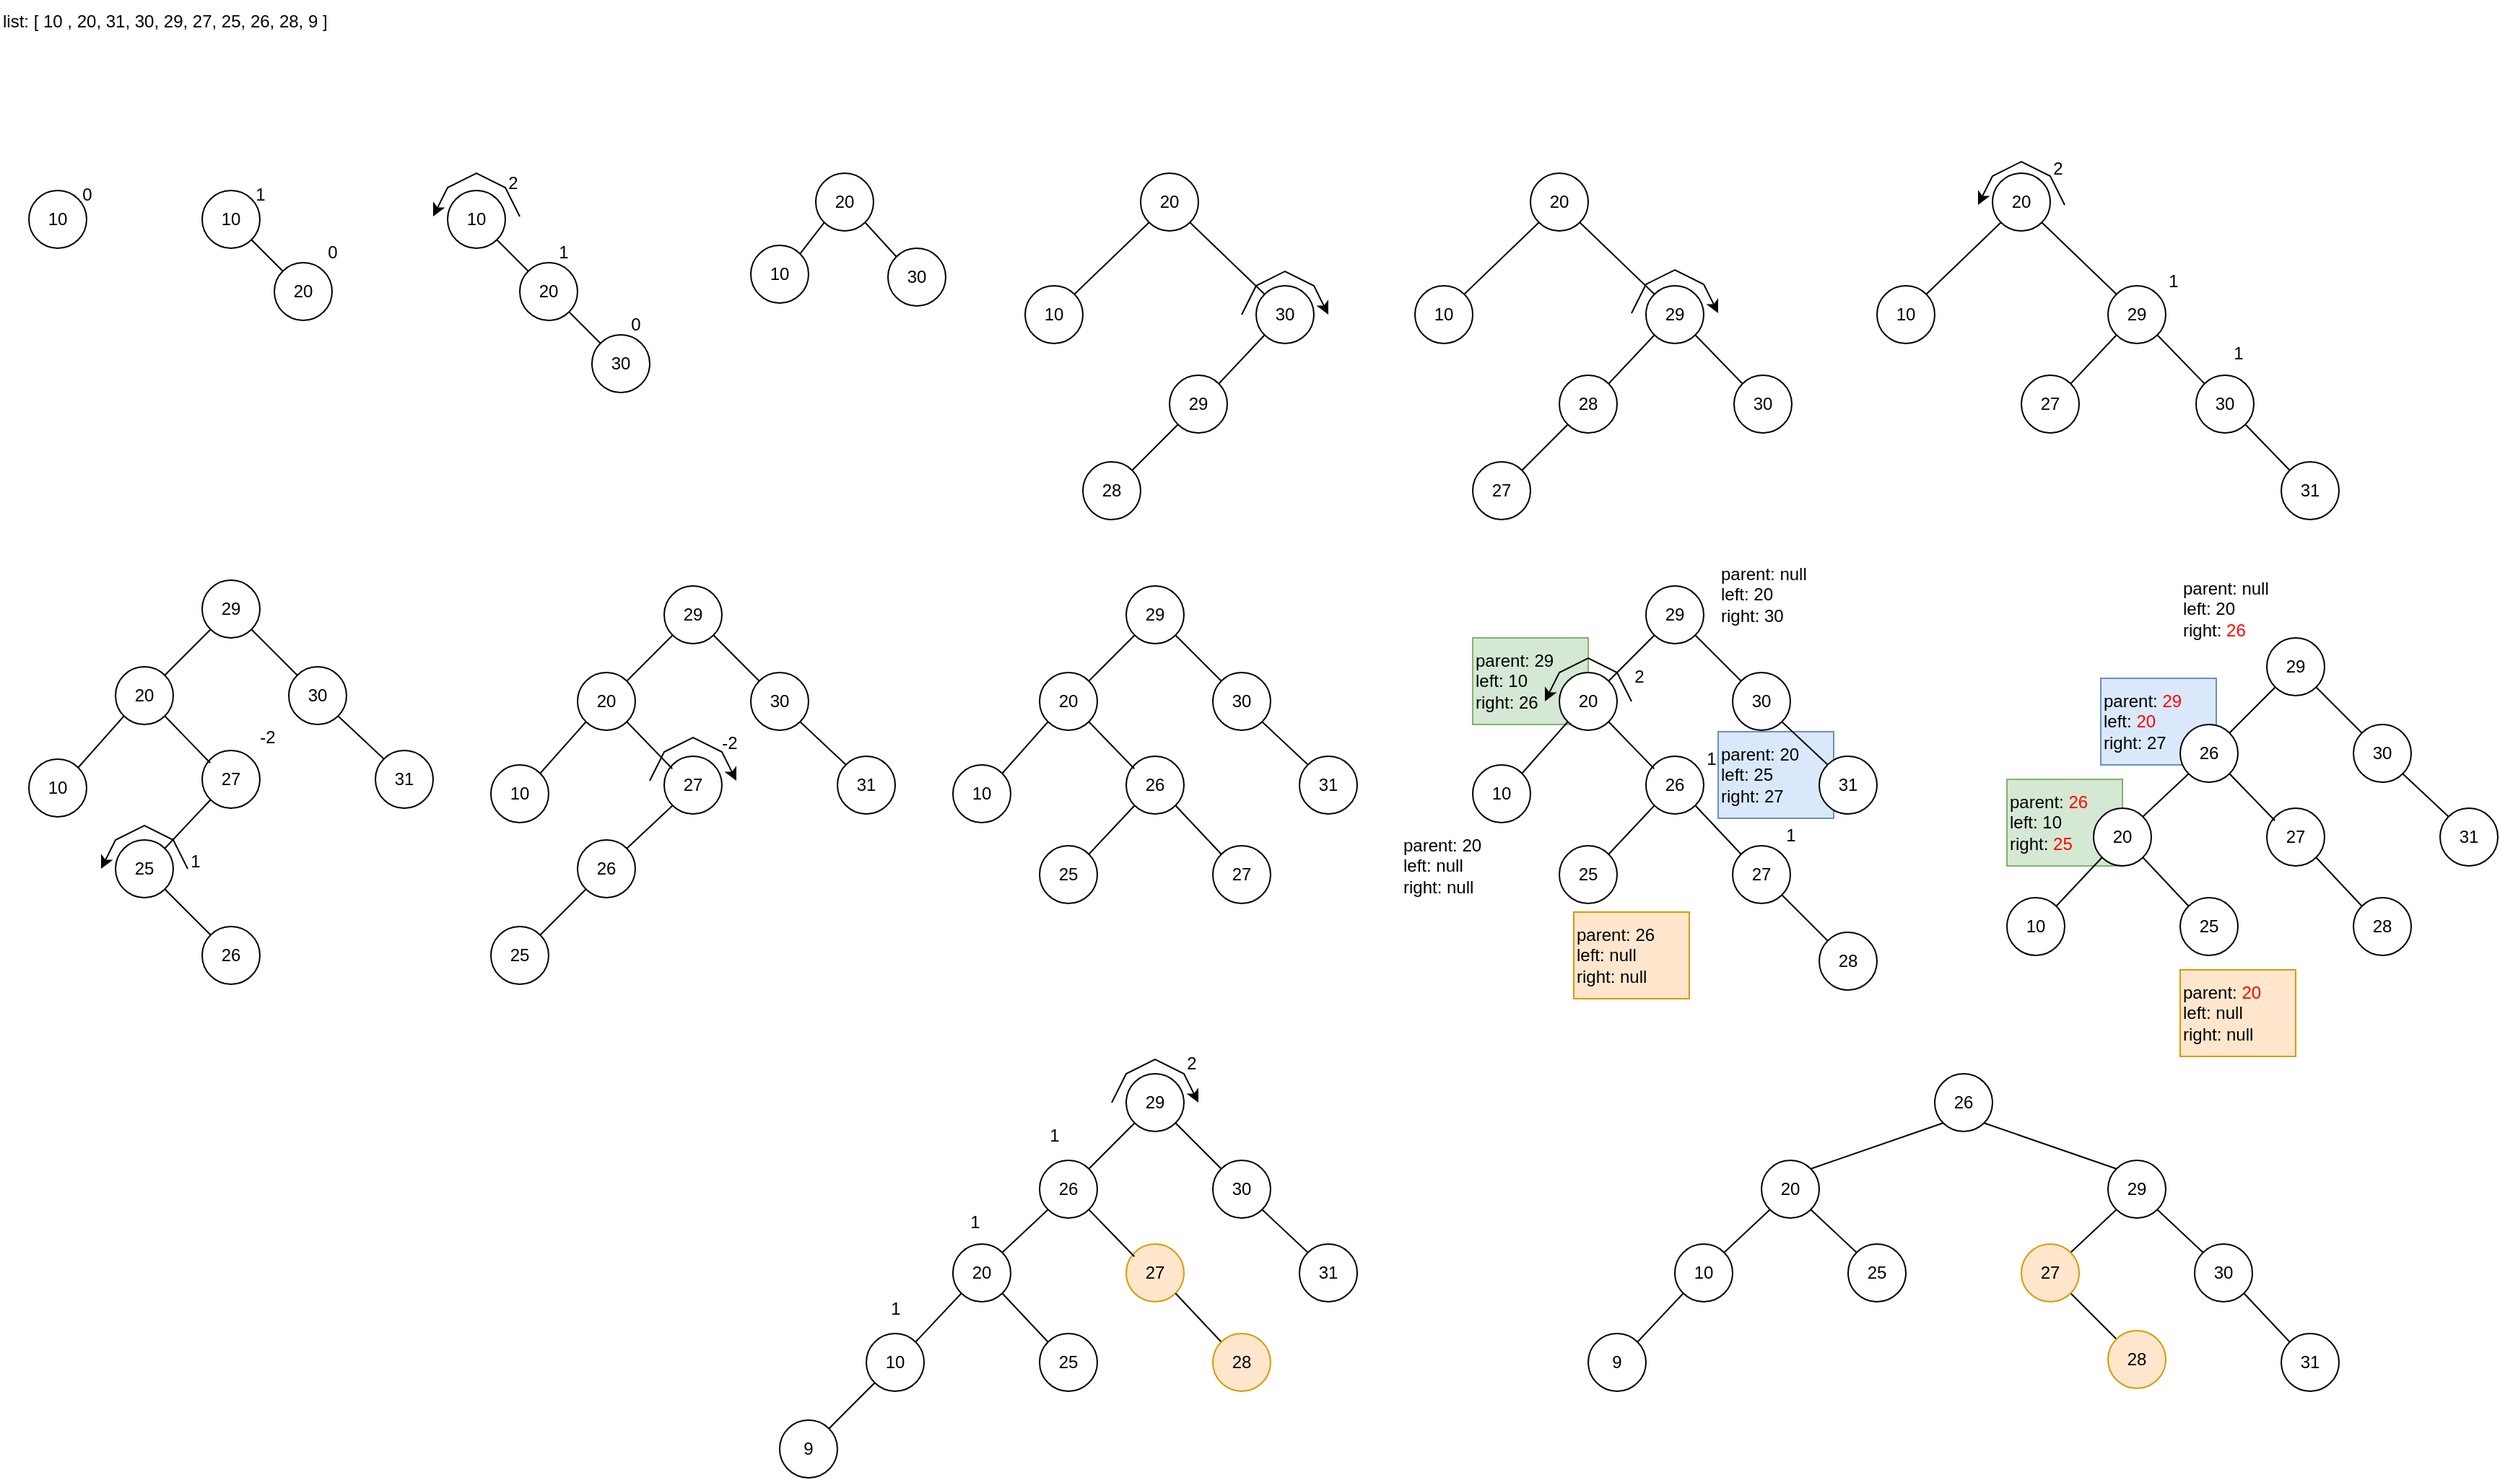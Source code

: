 <mxfile version="24.4.8" type="device">
  <diagram name="Seite-1" id="_npQrhQcGGx0z-_QPrcF">
    <mxGraphModel dx="897" dy="816" grid="1" gridSize="10" guides="1" tooltips="1" connect="1" arrows="1" fold="1" page="1" pageScale="1" pageWidth="827" pageHeight="1169" math="0" shadow="0">
      <root>
        <mxCell id="0" />
        <mxCell id="1" parent="0" />
        <mxCell id="P-2rC8ah54FCop7NgNN4-2" value="parent: 29&lt;div&gt;left: 10&lt;/div&gt;&lt;div style=&quot;&quot;&gt;right: 26&lt;/div&gt;" style="text;html=1;align=left;verticalAlign=middle;resizable=0;points=[];autosize=1;strokeColor=#82b366;fillColor=#d5e8d4;" vertex="1" parent="1">
          <mxGeometry x="1040" y="520" width="80" height="60" as="geometry" />
        </mxCell>
        <mxCell id="P-2rC8ah54FCop7NgNN4-9" value="parent:&lt;font color=&quot;#ff0000&quot;&gt; 26&lt;/font&gt;&lt;div&gt;left: 10&lt;/div&gt;&lt;div style=&quot;&quot;&gt;right: &lt;font color=&quot;#ff0000&quot;&gt;25&lt;/font&gt;&lt;/div&gt;" style="text;html=1;align=left;verticalAlign=middle;resizable=0;points=[];autosize=1;strokeColor=#82b366;fillColor=#d5e8d4;" vertex="1" parent="1">
          <mxGeometry x="1410" y="618" width="80" height="60" as="geometry" />
        </mxCell>
        <mxCell id="P-2rC8ah54FCop7NgNN4-3" value="parent: 20&lt;div&gt;left: 25&lt;/div&gt;&lt;div style=&quot;&quot;&gt;right: 27&lt;/div&gt;" style="text;html=1;align=left;verticalAlign=middle;resizable=0;points=[];autosize=1;strokeColor=#6c8ebf;fillColor=#dae8fc;" vertex="1" parent="1">
          <mxGeometry x="1210" y="585" width="80" height="60" as="geometry" />
        </mxCell>
        <mxCell id="P-2rC8ah54FCop7NgNN4-8" value="parent: &lt;font color=&quot;#ff0000&quot;&gt;29&lt;/font&gt;&lt;div&gt;left: &lt;font color=&quot;#ff0000&quot;&gt;20&lt;/font&gt;&lt;/div&gt;&lt;div style=&quot;&quot;&gt;right: 27&lt;/div&gt;" style="text;html=1;align=left;verticalAlign=middle;resizable=0;points=[];autosize=1;strokeColor=#6c8ebf;fillColor=#dae8fc;" vertex="1" parent="1">
          <mxGeometry x="1475" y="548" width="80" height="60" as="geometry" />
        </mxCell>
        <mxCell id="03pk74GwQsxXQDrOgzlb-1" value="list: [ 10 , 20, 31, 30, 29, 27, 25, 26, 28, 9 ]" style="text;html=1;align=left;verticalAlign=middle;resizable=0;points=[];autosize=1;strokeColor=none;fillColor=none;" parent="1" vertex="1">
          <mxGeometry x="20" y="78" width="250" height="30" as="geometry" />
        </mxCell>
        <mxCell id="03pk74GwQsxXQDrOgzlb-2" value="10" style="ellipse;whiteSpace=wrap;html=1;" parent="1" vertex="1">
          <mxGeometry x="40" y="210" width="40" height="40" as="geometry" />
        </mxCell>
        <mxCell id="03pk74GwQsxXQDrOgzlb-8" style="rounded=0;orthogonalLoop=1;jettySize=auto;html=1;exitX=1;exitY=1;exitDx=0;exitDy=0;entryX=0;entryY=0;entryDx=0;entryDy=0;endArrow=none;endFill=0;" parent="1" source="03pk74GwQsxXQDrOgzlb-3" target="03pk74GwQsxXQDrOgzlb-4" edge="1">
          <mxGeometry relative="1" as="geometry" />
        </mxCell>
        <mxCell id="03pk74GwQsxXQDrOgzlb-3" value="10" style="ellipse;whiteSpace=wrap;html=1;" parent="1" vertex="1">
          <mxGeometry x="160" y="210" width="40" height="40" as="geometry" />
        </mxCell>
        <mxCell id="03pk74GwQsxXQDrOgzlb-4" value="20" style="ellipse;whiteSpace=wrap;html=1;" parent="1" vertex="1">
          <mxGeometry x="210" y="260" width="40" height="40" as="geometry" />
        </mxCell>
        <mxCell id="03pk74GwQsxXQDrOgzlb-9" style="rounded=0;orthogonalLoop=1;jettySize=auto;html=1;exitX=1;exitY=1;exitDx=0;exitDy=0;entryX=0;entryY=0;entryDx=0;entryDy=0;endArrow=none;endFill=0;" parent="1" source="03pk74GwQsxXQDrOgzlb-5" target="03pk74GwQsxXQDrOgzlb-6" edge="1">
          <mxGeometry relative="1" as="geometry" />
        </mxCell>
        <mxCell id="03pk74GwQsxXQDrOgzlb-5" value="10" style="ellipse;whiteSpace=wrap;html=1;" parent="1" vertex="1">
          <mxGeometry x="330" y="210" width="40" height="40" as="geometry" />
        </mxCell>
        <mxCell id="03pk74GwQsxXQDrOgzlb-10" style="rounded=0;orthogonalLoop=1;jettySize=auto;html=1;exitX=1;exitY=1;exitDx=0;exitDy=0;entryX=0;entryY=0;entryDx=0;entryDy=0;endArrow=none;endFill=0;" parent="1" source="03pk74GwQsxXQDrOgzlb-6" target="03pk74GwQsxXQDrOgzlb-7" edge="1">
          <mxGeometry relative="1" as="geometry" />
        </mxCell>
        <mxCell id="03pk74GwQsxXQDrOgzlb-6" value="20" style="ellipse;whiteSpace=wrap;html=1;" parent="1" vertex="1">
          <mxGeometry x="380" y="260" width="40" height="40" as="geometry" />
        </mxCell>
        <mxCell id="03pk74GwQsxXQDrOgzlb-7" value="30" style="ellipse;whiteSpace=wrap;html=1;" parent="1" vertex="1">
          <mxGeometry x="430" y="310" width="40" height="40" as="geometry" />
        </mxCell>
        <mxCell id="03pk74GwQsxXQDrOgzlb-11" value="0" style="text;html=1;align=center;verticalAlign=middle;resizable=0;points=[];autosize=1;strokeColor=none;fillColor=none;" parent="1" vertex="1">
          <mxGeometry x="65" y="198" width="30" height="30" as="geometry" />
        </mxCell>
        <mxCell id="03pk74GwQsxXQDrOgzlb-12" value="1" style="text;html=1;align=center;verticalAlign=middle;resizable=0;points=[];autosize=1;strokeColor=none;fillColor=none;" parent="1" vertex="1">
          <mxGeometry x="185" y="198" width="30" height="30" as="geometry" />
        </mxCell>
        <mxCell id="03pk74GwQsxXQDrOgzlb-13" value="0" style="text;html=1;align=center;verticalAlign=middle;resizable=0;points=[];autosize=1;strokeColor=none;fillColor=none;" parent="1" vertex="1">
          <mxGeometry x="235" y="238" width="30" height="30" as="geometry" />
        </mxCell>
        <mxCell id="03pk74GwQsxXQDrOgzlb-14" value="0" style="text;html=1;align=center;verticalAlign=middle;resizable=0;points=[];autosize=1;strokeColor=none;fillColor=none;" parent="1" vertex="1">
          <mxGeometry x="445" y="288" width="30" height="30" as="geometry" />
        </mxCell>
        <mxCell id="03pk74GwQsxXQDrOgzlb-15" value="1" style="text;html=1;align=center;verticalAlign=middle;resizable=0;points=[];autosize=1;strokeColor=none;fillColor=none;" parent="1" vertex="1">
          <mxGeometry x="395" y="238" width="30" height="30" as="geometry" />
        </mxCell>
        <mxCell id="03pk74GwQsxXQDrOgzlb-16" value="2" style="text;html=1;align=center;verticalAlign=middle;resizable=0;points=[];autosize=1;strokeColor=none;fillColor=none;" parent="1" vertex="1">
          <mxGeometry x="360" y="190" width="30" height="30" as="geometry" />
        </mxCell>
        <mxCell id="03pk74GwQsxXQDrOgzlb-20" value="" style="endArrow=classic;html=1;rounded=0;" parent="1" edge="1">
          <mxGeometry width="50" height="50" relative="1" as="geometry">
            <mxPoint x="380" y="228" as="sourcePoint" />
            <mxPoint x="320" y="228" as="targetPoint" />
            <Array as="points">
              <mxPoint x="370" y="208" />
              <mxPoint x="350" y="198" />
              <mxPoint x="330" y="208" />
            </Array>
          </mxGeometry>
        </mxCell>
        <mxCell id="03pk74GwQsxXQDrOgzlb-21" style="rounded=0;orthogonalLoop=1;jettySize=auto;html=1;exitX=1;exitY=0;exitDx=0;exitDy=0;entryX=0;entryY=1;entryDx=0;entryDy=0;endArrow=none;endFill=0;" parent="1" source="03pk74GwQsxXQDrOgzlb-22" target="03pk74GwQsxXQDrOgzlb-24" edge="1">
          <mxGeometry relative="1" as="geometry" />
        </mxCell>
        <mxCell id="03pk74GwQsxXQDrOgzlb-22" value="10" style="ellipse;whiteSpace=wrap;html=1;" parent="1" vertex="1">
          <mxGeometry x="540" y="248" width="40" height="40" as="geometry" />
        </mxCell>
        <mxCell id="03pk74GwQsxXQDrOgzlb-23" style="rounded=0;orthogonalLoop=1;jettySize=auto;html=1;exitX=1;exitY=1;exitDx=0;exitDy=0;entryX=0;entryY=0;entryDx=0;entryDy=0;endArrow=none;endFill=0;" parent="1" source="03pk74GwQsxXQDrOgzlb-24" target="03pk74GwQsxXQDrOgzlb-25" edge="1">
          <mxGeometry relative="1" as="geometry" />
        </mxCell>
        <mxCell id="03pk74GwQsxXQDrOgzlb-24" value="20" style="ellipse;whiteSpace=wrap;html=1;" parent="1" vertex="1">
          <mxGeometry x="585" y="198" width="40" height="40" as="geometry" />
        </mxCell>
        <mxCell id="03pk74GwQsxXQDrOgzlb-25" value="30" style="ellipse;whiteSpace=wrap;html=1;" parent="1" vertex="1">
          <mxGeometry x="635" y="250" width="40" height="40" as="geometry" />
        </mxCell>
        <mxCell id="03pk74GwQsxXQDrOgzlb-30" style="rounded=0;orthogonalLoop=1;jettySize=auto;html=1;exitX=1;exitY=0;exitDx=0;exitDy=0;entryX=0;entryY=1;entryDx=0;entryDy=0;endArrow=none;endFill=0;" parent="1" source="03pk74GwQsxXQDrOgzlb-31" target="03pk74GwQsxXQDrOgzlb-33" edge="1">
          <mxGeometry relative="1" as="geometry" />
        </mxCell>
        <mxCell id="03pk74GwQsxXQDrOgzlb-31" value="10" style="ellipse;whiteSpace=wrap;html=1;" parent="1" vertex="1">
          <mxGeometry x="730" y="276" width="40" height="40" as="geometry" />
        </mxCell>
        <mxCell id="03pk74GwQsxXQDrOgzlb-32" style="rounded=0;orthogonalLoop=1;jettySize=auto;html=1;exitX=1;exitY=1;exitDx=0;exitDy=0;entryX=0;entryY=0;entryDx=0;entryDy=0;endArrow=none;endFill=0;" parent="1" source="03pk74GwQsxXQDrOgzlb-33" target="03pk74GwQsxXQDrOgzlb-34" edge="1">
          <mxGeometry relative="1" as="geometry" />
        </mxCell>
        <mxCell id="03pk74GwQsxXQDrOgzlb-33" value="20" style="ellipse;whiteSpace=wrap;html=1;" parent="1" vertex="1">
          <mxGeometry x="810" y="198" width="40" height="40" as="geometry" />
        </mxCell>
        <mxCell id="03pk74GwQsxXQDrOgzlb-37" style="rounded=0;orthogonalLoop=1;jettySize=auto;html=1;exitX=0;exitY=1;exitDx=0;exitDy=0;entryX=1;entryY=0;entryDx=0;entryDy=0;endArrow=none;endFill=0;" parent="1" source="03pk74GwQsxXQDrOgzlb-34" target="03pk74GwQsxXQDrOgzlb-35" edge="1">
          <mxGeometry relative="1" as="geometry" />
        </mxCell>
        <mxCell id="03pk74GwQsxXQDrOgzlb-34" value="30" style="ellipse;whiteSpace=wrap;html=1;" parent="1" vertex="1">
          <mxGeometry x="890" y="276" width="40" height="40" as="geometry" />
        </mxCell>
        <mxCell id="03pk74GwQsxXQDrOgzlb-38" style="rounded=0;orthogonalLoop=1;jettySize=auto;html=1;exitX=0;exitY=1;exitDx=0;exitDy=0;entryX=1;entryY=0;entryDx=0;entryDy=0;endArrow=none;endFill=0;" parent="1" source="03pk74GwQsxXQDrOgzlb-35" target="03pk74GwQsxXQDrOgzlb-36" edge="1">
          <mxGeometry relative="1" as="geometry" />
        </mxCell>
        <mxCell id="03pk74GwQsxXQDrOgzlb-35" value="29" style="ellipse;whiteSpace=wrap;html=1;" parent="1" vertex="1">
          <mxGeometry x="830" y="338" width="40" height="40" as="geometry" />
        </mxCell>
        <mxCell id="03pk74GwQsxXQDrOgzlb-36" value="28" style="ellipse;whiteSpace=wrap;html=1;" parent="1" vertex="1">
          <mxGeometry x="770" y="398" width="40" height="40" as="geometry" />
        </mxCell>
        <mxCell id="03pk74GwQsxXQDrOgzlb-39" value="" style="endArrow=classic;html=1;rounded=0;" parent="1" edge="1">
          <mxGeometry width="50" height="50" relative="1" as="geometry">
            <mxPoint x="880" y="296" as="sourcePoint" />
            <mxPoint x="940" y="296" as="targetPoint" />
            <Array as="points">
              <mxPoint x="890" y="276" />
              <mxPoint x="910" y="266" />
              <mxPoint x="930" y="276" />
            </Array>
          </mxGeometry>
        </mxCell>
        <mxCell id="03pk74GwQsxXQDrOgzlb-40" style="rounded=0;orthogonalLoop=1;jettySize=auto;html=1;exitX=1;exitY=0;exitDx=0;exitDy=0;entryX=0;entryY=1;entryDx=0;entryDy=0;endArrow=none;endFill=0;" parent="1" source="03pk74GwQsxXQDrOgzlb-41" target="03pk74GwQsxXQDrOgzlb-43" edge="1">
          <mxGeometry relative="1" as="geometry" />
        </mxCell>
        <mxCell id="03pk74GwQsxXQDrOgzlb-41" value="10" style="ellipse;whiteSpace=wrap;html=1;" parent="1" vertex="1">
          <mxGeometry x="1000" y="276" width="40" height="40" as="geometry" />
        </mxCell>
        <mxCell id="03pk74GwQsxXQDrOgzlb-42" style="rounded=0;orthogonalLoop=1;jettySize=auto;html=1;exitX=1;exitY=1;exitDx=0;exitDy=0;entryX=0;entryY=0;entryDx=0;entryDy=0;endArrow=none;endFill=0;" parent="1" source="03pk74GwQsxXQDrOgzlb-43" target="03pk74GwQsxXQDrOgzlb-45" edge="1">
          <mxGeometry relative="1" as="geometry" />
        </mxCell>
        <mxCell id="03pk74GwQsxXQDrOgzlb-43" value="20" style="ellipse;whiteSpace=wrap;html=1;" parent="1" vertex="1">
          <mxGeometry x="1080" y="198" width="40" height="40" as="geometry" />
        </mxCell>
        <mxCell id="03pk74GwQsxXQDrOgzlb-44" style="rounded=0;orthogonalLoop=1;jettySize=auto;html=1;exitX=0;exitY=1;exitDx=0;exitDy=0;entryX=1;entryY=0;entryDx=0;entryDy=0;endArrow=none;endFill=0;" parent="1" source="03pk74GwQsxXQDrOgzlb-45" target="03pk74GwQsxXQDrOgzlb-47" edge="1">
          <mxGeometry relative="1" as="geometry" />
        </mxCell>
        <mxCell id="03pk74GwQsxXQDrOgzlb-51" style="rounded=0;orthogonalLoop=1;jettySize=auto;html=1;exitX=1;exitY=1;exitDx=0;exitDy=0;entryX=0;entryY=0;entryDx=0;entryDy=0;endArrow=none;endFill=0;" parent="1" source="03pk74GwQsxXQDrOgzlb-45" target="03pk74GwQsxXQDrOgzlb-50" edge="1">
          <mxGeometry relative="1" as="geometry" />
        </mxCell>
        <mxCell id="03pk74GwQsxXQDrOgzlb-45" value="29" style="ellipse;whiteSpace=wrap;html=1;" parent="1" vertex="1">
          <mxGeometry x="1160" y="276" width="40" height="40" as="geometry" />
        </mxCell>
        <mxCell id="03pk74GwQsxXQDrOgzlb-47" value="28" style="ellipse;whiteSpace=wrap;html=1;" parent="1" vertex="1">
          <mxGeometry x="1100" y="338" width="40" height="40" as="geometry" />
        </mxCell>
        <mxCell id="03pk74GwQsxXQDrOgzlb-50" value="30" style="ellipse;whiteSpace=wrap;html=1;" parent="1" vertex="1">
          <mxGeometry x="1221" y="338" width="40" height="40" as="geometry" />
        </mxCell>
        <mxCell id="03pk74GwQsxXQDrOgzlb-53" style="rounded=0;orthogonalLoop=1;jettySize=auto;html=1;exitX=1;exitY=0;exitDx=0;exitDy=0;entryX=0;entryY=1;entryDx=0;entryDy=0;endArrow=none;endFill=0;" parent="1" source="03pk74GwQsxXQDrOgzlb-52" target="03pk74GwQsxXQDrOgzlb-47" edge="1">
          <mxGeometry relative="1" as="geometry" />
        </mxCell>
        <mxCell id="03pk74GwQsxXQDrOgzlb-52" value="27" style="ellipse;whiteSpace=wrap;html=1;" parent="1" vertex="1">
          <mxGeometry x="1040" y="398" width="40" height="40" as="geometry" />
        </mxCell>
        <mxCell id="03pk74GwQsxXQDrOgzlb-54" value="" style="endArrow=classic;html=1;rounded=0;" parent="1" edge="1">
          <mxGeometry width="50" height="50" relative="1" as="geometry">
            <mxPoint x="1150" y="295" as="sourcePoint" />
            <mxPoint x="1210" y="295" as="targetPoint" />
            <Array as="points">
              <mxPoint x="1160" y="275" />
              <mxPoint x="1180" y="265" />
              <mxPoint x="1200" y="275" />
            </Array>
          </mxGeometry>
        </mxCell>
        <mxCell id="03pk74GwQsxXQDrOgzlb-55" style="rounded=0;orthogonalLoop=1;jettySize=auto;html=1;exitX=1;exitY=0;exitDx=0;exitDy=0;entryX=0;entryY=1;entryDx=0;entryDy=0;endArrow=none;endFill=0;" parent="1" source="03pk74GwQsxXQDrOgzlb-56" target="03pk74GwQsxXQDrOgzlb-58" edge="1">
          <mxGeometry relative="1" as="geometry" />
        </mxCell>
        <mxCell id="03pk74GwQsxXQDrOgzlb-56" value="10" style="ellipse;whiteSpace=wrap;html=1;" parent="1" vertex="1">
          <mxGeometry x="1320" y="276" width="40" height="40" as="geometry" />
        </mxCell>
        <mxCell id="03pk74GwQsxXQDrOgzlb-57" style="rounded=0;orthogonalLoop=1;jettySize=auto;html=1;exitX=1;exitY=1;exitDx=0;exitDy=0;entryX=0;entryY=0;entryDx=0;entryDy=0;endArrow=none;endFill=0;" parent="1" source="03pk74GwQsxXQDrOgzlb-58" target="03pk74GwQsxXQDrOgzlb-61" edge="1">
          <mxGeometry relative="1" as="geometry" />
        </mxCell>
        <mxCell id="03pk74GwQsxXQDrOgzlb-58" value="20" style="ellipse;whiteSpace=wrap;html=1;" parent="1" vertex="1">
          <mxGeometry x="1400" y="198" width="40" height="40" as="geometry" />
        </mxCell>
        <mxCell id="03pk74GwQsxXQDrOgzlb-59" style="rounded=0;orthogonalLoop=1;jettySize=auto;html=1;exitX=0;exitY=1;exitDx=0;exitDy=0;entryX=1;entryY=0;entryDx=0;entryDy=0;endArrow=none;endFill=0;" parent="1" source="03pk74GwQsxXQDrOgzlb-61" target="03pk74GwQsxXQDrOgzlb-62" edge="1">
          <mxGeometry relative="1" as="geometry" />
        </mxCell>
        <mxCell id="03pk74GwQsxXQDrOgzlb-60" style="rounded=0;orthogonalLoop=1;jettySize=auto;html=1;exitX=1;exitY=1;exitDx=0;exitDy=0;entryX=0;entryY=0;entryDx=0;entryDy=0;endArrow=none;endFill=0;" parent="1" source="03pk74GwQsxXQDrOgzlb-61" target="03pk74GwQsxXQDrOgzlb-63" edge="1">
          <mxGeometry relative="1" as="geometry" />
        </mxCell>
        <mxCell id="03pk74GwQsxXQDrOgzlb-61" value="29" style="ellipse;whiteSpace=wrap;html=1;" parent="1" vertex="1">
          <mxGeometry x="1480" y="276" width="40" height="40" as="geometry" />
        </mxCell>
        <mxCell id="03pk74GwQsxXQDrOgzlb-62" value="27" style="ellipse;whiteSpace=wrap;html=1;" parent="1" vertex="1">
          <mxGeometry x="1420" y="338" width="40" height="40" as="geometry" />
        </mxCell>
        <mxCell id="03pk74GwQsxXQDrOgzlb-68" style="rounded=0;orthogonalLoop=1;jettySize=auto;html=1;exitX=1;exitY=1;exitDx=0;exitDy=0;entryX=0;entryY=0;entryDx=0;entryDy=0;endArrow=none;endFill=0;" parent="1" source="03pk74GwQsxXQDrOgzlb-63" target="03pk74GwQsxXQDrOgzlb-67" edge="1">
          <mxGeometry relative="1" as="geometry" />
        </mxCell>
        <mxCell id="03pk74GwQsxXQDrOgzlb-63" value="30" style="ellipse;whiteSpace=wrap;html=1;" parent="1" vertex="1">
          <mxGeometry x="1541" y="338" width="40" height="40" as="geometry" />
        </mxCell>
        <mxCell id="03pk74GwQsxXQDrOgzlb-67" value="31" style="ellipse;whiteSpace=wrap;html=1;" parent="1" vertex="1">
          <mxGeometry x="1600" y="398" width="40" height="40" as="geometry" />
        </mxCell>
        <mxCell id="03pk74GwQsxXQDrOgzlb-69" value="1" style="text;html=1;align=center;verticalAlign=middle;resizable=0;points=[];autosize=1;strokeColor=none;fillColor=none;" parent="1" vertex="1">
          <mxGeometry x="1555" y="308" width="30" height="30" as="geometry" />
        </mxCell>
        <mxCell id="03pk74GwQsxXQDrOgzlb-70" value="1" style="text;html=1;align=center;verticalAlign=middle;resizable=0;points=[];autosize=1;strokeColor=none;fillColor=none;" parent="1" vertex="1">
          <mxGeometry x="1510" y="258" width="30" height="30" as="geometry" />
        </mxCell>
        <mxCell id="03pk74GwQsxXQDrOgzlb-71" value="2" style="text;html=1;align=center;verticalAlign=middle;resizable=0;points=[];autosize=1;strokeColor=none;fillColor=none;" parent="1" vertex="1">
          <mxGeometry x="1430" y="180" width="30" height="30" as="geometry" />
        </mxCell>
        <mxCell id="03pk74GwQsxXQDrOgzlb-72" value="" style="endArrow=classic;html=1;rounded=0;" parent="1" edge="1">
          <mxGeometry width="50" height="50" relative="1" as="geometry">
            <mxPoint x="1450" y="220" as="sourcePoint" />
            <mxPoint x="1390" y="220" as="targetPoint" />
            <Array as="points">
              <mxPoint x="1440" y="200" />
              <mxPoint x="1420" y="190" />
              <mxPoint x="1400" y="200" />
            </Array>
          </mxGeometry>
        </mxCell>
        <mxCell id="03pk74GwQsxXQDrOgzlb-96" style="rounded=0;orthogonalLoop=1;jettySize=auto;html=1;exitX=0;exitY=1;exitDx=0;exitDy=0;entryX=1;entryY=0;entryDx=0;entryDy=0;endArrow=none;endFill=0;" parent="1" source="03pk74GwQsxXQDrOgzlb-74" target="03pk74GwQsxXQDrOgzlb-94" edge="1">
          <mxGeometry relative="1" as="geometry" />
        </mxCell>
        <mxCell id="03pk74GwQsxXQDrOgzlb-74" value="27" style="ellipse;whiteSpace=wrap;html=1;" parent="1" vertex="1">
          <mxGeometry x="160" y="598" width="40" height="40" as="geometry" />
        </mxCell>
        <mxCell id="03pk74GwQsxXQDrOgzlb-75" style="rounded=0;orthogonalLoop=1;jettySize=auto;html=1;exitX=1;exitY=1;exitDx=0;exitDy=0;entryX=0;entryY=0;entryDx=0;entryDy=0;endArrow=none;endFill=0;" parent="1" source="03pk74GwQsxXQDrOgzlb-76" target="03pk74GwQsxXQDrOgzlb-79" edge="1">
          <mxGeometry relative="1" as="geometry" />
        </mxCell>
        <mxCell id="03pk74GwQsxXQDrOgzlb-93" style="rounded=0;orthogonalLoop=1;jettySize=auto;html=1;exitX=0;exitY=1;exitDx=0;exitDy=0;entryX=1;entryY=0;entryDx=0;entryDy=0;endArrow=none;endFill=0;" parent="1" source="03pk74GwQsxXQDrOgzlb-76" target="03pk74GwQsxXQDrOgzlb-88" edge="1">
          <mxGeometry relative="1" as="geometry" />
        </mxCell>
        <mxCell id="03pk74GwQsxXQDrOgzlb-76" value="29" style="ellipse;whiteSpace=wrap;html=1;" parent="1" vertex="1">
          <mxGeometry x="160" y="480" width="40" height="40" as="geometry" />
        </mxCell>
        <mxCell id="03pk74GwQsxXQDrOgzlb-78" style="rounded=0;orthogonalLoop=1;jettySize=auto;html=1;exitX=1;exitY=1;exitDx=0;exitDy=0;entryX=0;entryY=0;entryDx=0;entryDy=0;endArrow=none;endFill=0;" parent="1" source="03pk74GwQsxXQDrOgzlb-79" target="03pk74GwQsxXQDrOgzlb-82" edge="1">
          <mxGeometry relative="1" as="geometry" />
        </mxCell>
        <mxCell id="03pk74GwQsxXQDrOgzlb-79" value="30" style="ellipse;whiteSpace=wrap;html=1;" parent="1" vertex="1">
          <mxGeometry x="220" y="540" width="40" height="40" as="geometry" />
        </mxCell>
        <mxCell id="03pk74GwQsxXQDrOgzlb-82" value="31" style="ellipse;whiteSpace=wrap;html=1;" parent="1" vertex="1">
          <mxGeometry x="280" y="598" width="40" height="40" as="geometry" />
        </mxCell>
        <mxCell id="03pk74GwQsxXQDrOgzlb-88" value="20" style="ellipse;whiteSpace=wrap;html=1;" parent="1" vertex="1">
          <mxGeometry x="100" y="540" width="40" height="40" as="geometry" />
        </mxCell>
        <mxCell id="03pk74GwQsxXQDrOgzlb-91" style="rounded=0;orthogonalLoop=1;jettySize=auto;html=1;exitX=1;exitY=0;exitDx=0;exitDy=0;entryX=0;entryY=1;entryDx=0;entryDy=0;endArrow=none;endFill=0;" parent="1" source="03pk74GwQsxXQDrOgzlb-90" target="03pk74GwQsxXQDrOgzlb-88" edge="1">
          <mxGeometry relative="1" as="geometry" />
        </mxCell>
        <mxCell id="03pk74GwQsxXQDrOgzlb-90" value="10" style="ellipse;whiteSpace=wrap;html=1;" parent="1" vertex="1">
          <mxGeometry x="40" y="604" width="40" height="40" as="geometry" />
        </mxCell>
        <mxCell id="03pk74GwQsxXQDrOgzlb-92" style="rounded=0;orthogonalLoop=1;jettySize=auto;html=1;exitX=1;exitY=1;exitDx=0;exitDy=0;entryX=0.14;entryY=0.215;entryDx=0;entryDy=0;entryPerimeter=0;endArrow=none;endFill=0;" parent="1" source="03pk74GwQsxXQDrOgzlb-88" target="03pk74GwQsxXQDrOgzlb-74" edge="1">
          <mxGeometry relative="1" as="geometry" />
        </mxCell>
        <mxCell id="03pk74GwQsxXQDrOgzlb-97" style="rounded=0;orthogonalLoop=1;jettySize=auto;html=1;exitX=1;exitY=1;exitDx=0;exitDy=0;entryX=0;entryY=0;entryDx=0;entryDy=0;endArrow=none;endFill=0;" parent="1" source="03pk74GwQsxXQDrOgzlb-94" target="03pk74GwQsxXQDrOgzlb-95" edge="1">
          <mxGeometry relative="1" as="geometry" />
        </mxCell>
        <mxCell id="03pk74GwQsxXQDrOgzlb-94" value="25" style="ellipse;whiteSpace=wrap;html=1;" parent="1" vertex="1">
          <mxGeometry x="100" y="660" width="40" height="40" as="geometry" />
        </mxCell>
        <mxCell id="03pk74GwQsxXQDrOgzlb-95" value="26" style="ellipse;whiteSpace=wrap;html=1;" parent="1" vertex="1">
          <mxGeometry x="160" y="720" width="40" height="40" as="geometry" />
        </mxCell>
        <mxCell id="03pk74GwQsxXQDrOgzlb-98" value="1" style="text;html=1;align=center;verticalAlign=middle;resizable=0;points=[];autosize=1;strokeColor=none;fillColor=none;" parent="1" vertex="1">
          <mxGeometry x="140" y="660" width="30" height="30" as="geometry" />
        </mxCell>
        <mxCell id="03pk74GwQsxXQDrOgzlb-99" value="-2" style="text;html=1;align=center;verticalAlign=middle;resizable=0;points=[];autosize=1;strokeColor=none;fillColor=none;" parent="1" vertex="1">
          <mxGeometry x="190" y="574" width="30" height="30" as="geometry" />
        </mxCell>
        <mxCell id="03pk74GwQsxXQDrOgzlb-101" style="rounded=0;orthogonalLoop=1;jettySize=auto;html=1;exitX=0;exitY=1;exitDx=0;exitDy=0;entryX=1;entryY=0;entryDx=0;entryDy=0;endArrow=none;endFill=0;" parent="1" source="03pk74GwQsxXQDrOgzlb-102" target="03pk74GwQsxXQDrOgzlb-114" edge="1">
          <mxGeometry relative="1" as="geometry" />
        </mxCell>
        <mxCell id="03pk74GwQsxXQDrOgzlb-102" value="26" style="ellipse;whiteSpace=wrap;html=1;" parent="1" vertex="1">
          <mxGeometry x="800" y="602" width="40" height="40" as="geometry" />
        </mxCell>
        <mxCell id="03pk74GwQsxXQDrOgzlb-103" style="rounded=0;orthogonalLoop=1;jettySize=auto;html=1;exitX=1;exitY=1;exitDx=0;exitDy=0;entryX=0;entryY=0;entryDx=0;entryDy=0;endArrow=none;endFill=0;" parent="1" source="03pk74GwQsxXQDrOgzlb-105" target="03pk74GwQsxXQDrOgzlb-107" edge="1">
          <mxGeometry relative="1" as="geometry" />
        </mxCell>
        <mxCell id="03pk74GwQsxXQDrOgzlb-104" style="rounded=0;orthogonalLoop=1;jettySize=auto;html=1;exitX=0;exitY=1;exitDx=0;exitDy=0;entryX=1;entryY=0;entryDx=0;entryDy=0;endArrow=none;endFill=0;" parent="1" source="03pk74GwQsxXQDrOgzlb-105" target="03pk74GwQsxXQDrOgzlb-109" edge="1">
          <mxGeometry relative="1" as="geometry" />
        </mxCell>
        <mxCell id="03pk74GwQsxXQDrOgzlb-105" value="29" style="ellipse;whiteSpace=wrap;html=1;" parent="1" vertex="1">
          <mxGeometry x="800" y="484" width="40" height="40" as="geometry" />
        </mxCell>
        <mxCell id="03pk74GwQsxXQDrOgzlb-106" style="rounded=0;orthogonalLoop=1;jettySize=auto;html=1;exitX=1;exitY=1;exitDx=0;exitDy=0;entryX=0;entryY=0;entryDx=0;entryDy=0;endArrow=none;endFill=0;" parent="1" source="03pk74GwQsxXQDrOgzlb-107" target="03pk74GwQsxXQDrOgzlb-108" edge="1">
          <mxGeometry relative="1" as="geometry" />
        </mxCell>
        <mxCell id="03pk74GwQsxXQDrOgzlb-107" value="30" style="ellipse;whiteSpace=wrap;html=1;" parent="1" vertex="1">
          <mxGeometry x="860" y="544" width="40" height="40" as="geometry" />
        </mxCell>
        <mxCell id="03pk74GwQsxXQDrOgzlb-108" value="31" style="ellipse;whiteSpace=wrap;html=1;" parent="1" vertex="1">
          <mxGeometry x="920" y="602" width="40" height="40" as="geometry" />
        </mxCell>
        <mxCell id="03pk74GwQsxXQDrOgzlb-109" value="20" style="ellipse;whiteSpace=wrap;html=1;" parent="1" vertex="1">
          <mxGeometry x="740" y="544" width="40" height="40" as="geometry" />
        </mxCell>
        <mxCell id="03pk74GwQsxXQDrOgzlb-110" style="rounded=0;orthogonalLoop=1;jettySize=auto;html=1;exitX=1;exitY=0;exitDx=0;exitDy=0;entryX=0;entryY=1;entryDx=0;entryDy=0;endArrow=none;endFill=0;" parent="1" source="03pk74GwQsxXQDrOgzlb-111" target="03pk74GwQsxXQDrOgzlb-109" edge="1">
          <mxGeometry relative="1" as="geometry" />
        </mxCell>
        <mxCell id="03pk74GwQsxXQDrOgzlb-111" value="10" style="ellipse;whiteSpace=wrap;html=1;" parent="1" vertex="1">
          <mxGeometry x="680" y="608" width="40" height="40" as="geometry" />
        </mxCell>
        <mxCell id="03pk74GwQsxXQDrOgzlb-112" style="rounded=0;orthogonalLoop=1;jettySize=auto;html=1;exitX=1;exitY=1;exitDx=0;exitDy=0;entryX=0.14;entryY=0.215;entryDx=0;entryDy=0;entryPerimeter=0;endArrow=none;endFill=0;" parent="1" source="03pk74GwQsxXQDrOgzlb-109" target="03pk74GwQsxXQDrOgzlb-102" edge="1">
          <mxGeometry relative="1" as="geometry" />
        </mxCell>
        <mxCell id="03pk74GwQsxXQDrOgzlb-113" style="rounded=0;orthogonalLoop=1;jettySize=auto;html=1;exitX=1;exitY=1;exitDx=0;exitDy=0;entryX=0;entryY=0;entryDx=0;entryDy=0;endArrow=none;endFill=0;" parent="1" source="03pk74GwQsxXQDrOgzlb-102" target="03pk74GwQsxXQDrOgzlb-115" edge="1">
          <mxGeometry relative="1" as="geometry" />
        </mxCell>
        <mxCell id="03pk74GwQsxXQDrOgzlb-114" value="25" style="ellipse;whiteSpace=wrap;html=1;" parent="1" vertex="1">
          <mxGeometry x="740" y="664" width="40" height="40" as="geometry" />
        </mxCell>
        <mxCell id="03pk74GwQsxXQDrOgzlb-115" value="27" style="ellipse;whiteSpace=wrap;html=1;" parent="1" vertex="1">
          <mxGeometry x="860" y="664" width="40" height="40" as="geometry" />
        </mxCell>
        <mxCell id="03pk74GwQsxXQDrOgzlb-119" style="rounded=0;orthogonalLoop=1;jettySize=auto;html=1;exitX=0;exitY=1;exitDx=0;exitDy=0;entryX=1;entryY=0;entryDx=0;entryDy=0;endArrow=none;endFill=0;" parent="1" source="03pk74GwQsxXQDrOgzlb-120" target="03pk74GwQsxXQDrOgzlb-132" edge="1">
          <mxGeometry relative="1" as="geometry" />
        </mxCell>
        <mxCell id="03pk74GwQsxXQDrOgzlb-120" value="26" style="ellipse;whiteSpace=wrap;html=1;" parent="1" vertex="1">
          <mxGeometry x="1160" y="602" width="40" height="40" as="geometry" />
        </mxCell>
        <mxCell id="03pk74GwQsxXQDrOgzlb-121" style="rounded=0;orthogonalLoop=1;jettySize=auto;html=1;exitX=1;exitY=1;exitDx=0;exitDy=0;entryX=0;entryY=0;entryDx=0;entryDy=0;endArrow=none;endFill=0;" parent="1" source="03pk74GwQsxXQDrOgzlb-123" target="03pk74GwQsxXQDrOgzlb-125" edge="1">
          <mxGeometry relative="1" as="geometry" />
        </mxCell>
        <mxCell id="03pk74GwQsxXQDrOgzlb-122" style="rounded=0;orthogonalLoop=1;jettySize=auto;html=1;exitX=0;exitY=1;exitDx=0;exitDy=0;entryX=1;entryY=0;entryDx=0;entryDy=0;endArrow=none;endFill=0;" parent="1" source="03pk74GwQsxXQDrOgzlb-123" target="03pk74GwQsxXQDrOgzlb-127" edge="1">
          <mxGeometry relative="1" as="geometry" />
        </mxCell>
        <mxCell id="03pk74GwQsxXQDrOgzlb-123" value="29" style="ellipse;whiteSpace=wrap;html=1;" parent="1" vertex="1">
          <mxGeometry x="1160" y="484" width="40" height="40" as="geometry" />
        </mxCell>
        <mxCell id="03pk74GwQsxXQDrOgzlb-124" style="rounded=0;orthogonalLoop=1;jettySize=auto;html=1;exitX=1;exitY=1;exitDx=0;exitDy=0;entryX=0;entryY=0;entryDx=0;entryDy=0;endArrow=none;endFill=0;" parent="1" source="03pk74GwQsxXQDrOgzlb-125" target="03pk74GwQsxXQDrOgzlb-126" edge="1">
          <mxGeometry relative="1" as="geometry" />
        </mxCell>
        <mxCell id="03pk74GwQsxXQDrOgzlb-125" value="30" style="ellipse;whiteSpace=wrap;html=1;" parent="1" vertex="1">
          <mxGeometry x="1220" y="544" width="40" height="40" as="geometry" />
        </mxCell>
        <mxCell id="03pk74GwQsxXQDrOgzlb-126" value="31" style="ellipse;whiteSpace=wrap;html=1;" parent="1" vertex="1">
          <mxGeometry x="1280" y="602" width="40" height="40" as="geometry" />
        </mxCell>
        <mxCell id="03pk74GwQsxXQDrOgzlb-127" value="20" style="ellipse;whiteSpace=wrap;html=1;" parent="1" vertex="1">
          <mxGeometry x="1100" y="544" width="40" height="40" as="geometry" />
        </mxCell>
        <mxCell id="03pk74GwQsxXQDrOgzlb-128" style="rounded=0;orthogonalLoop=1;jettySize=auto;html=1;exitX=1;exitY=0;exitDx=0;exitDy=0;entryX=0;entryY=1;entryDx=0;entryDy=0;endArrow=none;endFill=0;" parent="1" source="03pk74GwQsxXQDrOgzlb-129" target="03pk74GwQsxXQDrOgzlb-127" edge="1">
          <mxGeometry relative="1" as="geometry" />
        </mxCell>
        <mxCell id="03pk74GwQsxXQDrOgzlb-129" value="10" style="ellipse;whiteSpace=wrap;html=1;" parent="1" vertex="1">
          <mxGeometry x="1040" y="608" width="40" height="40" as="geometry" />
        </mxCell>
        <mxCell id="03pk74GwQsxXQDrOgzlb-130" style="rounded=0;orthogonalLoop=1;jettySize=auto;html=1;exitX=1;exitY=1;exitDx=0;exitDy=0;entryX=0.14;entryY=0.215;entryDx=0;entryDy=0;entryPerimeter=0;endArrow=none;endFill=0;" parent="1" source="03pk74GwQsxXQDrOgzlb-127" target="03pk74GwQsxXQDrOgzlb-120" edge="1">
          <mxGeometry relative="1" as="geometry" />
        </mxCell>
        <mxCell id="03pk74GwQsxXQDrOgzlb-131" style="rounded=0;orthogonalLoop=1;jettySize=auto;html=1;exitX=1;exitY=1;exitDx=0;exitDy=0;entryX=0;entryY=0;entryDx=0;entryDy=0;endArrow=none;endFill=0;" parent="1" source="03pk74GwQsxXQDrOgzlb-120" target="03pk74GwQsxXQDrOgzlb-133" edge="1">
          <mxGeometry relative="1" as="geometry" />
        </mxCell>
        <mxCell id="03pk74GwQsxXQDrOgzlb-132" value="25" style="ellipse;whiteSpace=wrap;html=1;" parent="1" vertex="1">
          <mxGeometry x="1100" y="664" width="40" height="40" as="geometry" />
        </mxCell>
        <mxCell id="03pk74GwQsxXQDrOgzlb-135" style="rounded=0;orthogonalLoop=1;jettySize=auto;html=1;exitX=1;exitY=1;exitDx=0;exitDy=0;entryX=0;entryY=0;entryDx=0;entryDy=0;endArrow=none;endFill=0;" parent="1" source="03pk74GwQsxXQDrOgzlb-133" target="03pk74GwQsxXQDrOgzlb-134" edge="1">
          <mxGeometry relative="1" as="geometry" />
        </mxCell>
        <mxCell id="03pk74GwQsxXQDrOgzlb-133" value="27" style="ellipse;whiteSpace=wrap;html=1;" parent="1" vertex="1">
          <mxGeometry x="1220" y="664" width="40" height="40" as="geometry" />
        </mxCell>
        <mxCell id="03pk74GwQsxXQDrOgzlb-134" value="28" style="ellipse;whiteSpace=wrap;html=1;" parent="1" vertex="1">
          <mxGeometry x="1280" y="724" width="40" height="40" as="geometry" />
        </mxCell>
        <mxCell id="03pk74GwQsxXQDrOgzlb-136" value="" style="endArrow=classic;html=1;rounded=0;" parent="1" edge="1">
          <mxGeometry width="50" height="50" relative="1" as="geometry">
            <mxPoint x="1150" y="564" as="sourcePoint" />
            <mxPoint x="1090" y="564" as="targetPoint" />
            <Array as="points">
              <mxPoint x="1140" y="544" />
              <mxPoint x="1120" y="534" />
              <mxPoint x="1100" y="544" />
            </Array>
          </mxGeometry>
        </mxCell>
        <mxCell id="03pk74GwQsxXQDrOgzlb-137" value="1" style="text;html=1;align=center;verticalAlign=middle;resizable=0;points=[];autosize=1;strokeColor=none;fillColor=none;" parent="1" vertex="1">
          <mxGeometry x="1245" y="642" width="30" height="30" as="geometry" />
        </mxCell>
        <mxCell id="03pk74GwQsxXQDrOgzlb-138" value="1" style="text;html=1;align=center;verticalAlign=middle;resizable=0;points=[];autosize=1;strokeColor=none;fillColor=none;" parent="1" vertex="1">
          <mxGeometry x="1190" y="589" width="30" height="30" as="geometry" />
        </mxCell>
        <mxCell id="03pk74GwQsxXQDrOgzlb-139" value="2" style="text;html=1;align=center;verticalAlign=middle;resizable=0;points=[];autosize=1;strokeColor=none;fillColor=none;" parent="1" vertex="1">
          <mxGeometry x="1140" y="532" width="30" height="30" as="geometry" />
        </mxCell>
        <mxCell id="03pk74GwQsxXQDrOgzlb-140" style="rounded=0;orthogonalLoop=1;jettySize=auto;html=1;exitX=1;exitY=1;exitDx=0;exitDy=0;entryX=0;entryY=0;entryDx=0;entryDy=0;endArrow=none;endFill=0;" parent="1" source="03pk74GwQsxXQDrOgzlb-150" target="03pk74GwQsxXQDrOgzlb-153" edge="1">
          <mxGeometry relative="1" as="geometry" />
        </mxCell>
        <mxCell id="03pk74GwQsxXQDrOgzlb-141" value="27" style="ellipse;whiteSpace=wrap;html=1;" parent="1" vertex="1">
          <mxGeometry x="1590" y="638" width="40" height="40" as="geometry" />
        </mxCell>
        <mxCell id="03pk74GwQsxXQDrOgzlb-142" style="rounded=0;orthogonalLoop=1;jettySize=auto;html=1;exitX=1;exitY=1;exitDx=0;exitDy=0;entryX=0;entryY=0;entryDx=0;entryDy=0;endArrow=none;endFill=0;" parent="1" source="03pk74GwQsxXQDrOgzlb-144" target="03pk74GwQsxXQDrOgzlb-146" edge="1">
          <mxGeometry relative="1" as="geometry" />
        </mxCell>
        <mxCell id="03pk74GwQsxXQDrOgzlb-143" style="rounded=0;orthogonalLoop=1;jettySize=auto;html=1;exitX=0;exitY=1;exitDx=0;exitDy=0;entryX=1;entryY=0;entryDx=0;entryDy=0;endArrow=none;endFill=0;" parent="1" source="03pk74GwQsxXQDrOgzlb-144" target="03pk74GwQsxXQDrOgzlb-148" edge="1">
          <mxGeometry relative="1" as="geometry" />
        </mxCell>
        <mxCell id="03pk74GwQsxXQDrOgzlb-144" value="29" style="ellipse;whiteSpace=wrap;html=1;" parent="1" vertex="1">
          <mxGeometry x="1590" y="520" width="40" height="40" as="geometry" />
        </mxCell>
        <mxCell id="03pk74GwQsxXQDrOgzlb-145" style="rounded=0;orthogonalLoop=1;jettySize=auto;html=1;exitX=1;exitY=1;exitDx=0;exitDy=0;entryX=0;entryY=0;entryDx=0;entryDy=0;endArrow=none;endFill=0;" parent="1" source="03pk74GwQsxXQDrOgzlb-146" target="03pk74GwQsxXQDrOgzlb-147" edge="1">
          <mxGeometry relative="1" as="geometry" />
        </mxCell>
        <mxCell id="03pk74GwQsxXQDrOgzlb-146" value="30" style="ellipse;whiteSpace=wrap;html=1;" parent="1" vertex="1">
          <mxGeometry x="1650" y="580" width="40" height="40" as="geometry" />
        </mxCell>
        <mxCell id="03pk74GwQsxXQDrOgzlb-147" value="31" style="ellipse;whiteSpace=wrap;html=1;" parent="1" vertex="1">
          <mxGeometry x="1710" y="638" width="40" height="40" as="geometry" />
        </mxCell>
        <mxCell id="03pk74GwQsxXQDrOgzlb-148" value="26" style="ellipse;whiteSpace=wrap;html=1;" parent="1" vertex="1">
          <mxGeometry x="1530" y="580" width="40" height="40" as="geometry" />
        </mxCell>
        <mxCell id="03pk74GwQsxXQDrOgzlb-149" style="rounded=0;orthogonalLoop=1;jettySize=auto;html=1;exitX=1;exitY=0;exitDx=0;exitDy=0;entryX=0;entryY=1;entryDx=0;entryDy=0;endArrow=none;endFill=0;" parent="1" source="03pk74GwQsxXQDrOgzlb-150" target="03pk74GwQsxXQDrOgzlb-148" edge="1">
          <mxGeometry relative="1" as="geometry" />
        </mxCell>
        <mxCell id="03pk74GwQsxXQDrOgzlb-150" value="20" style="ellipse;whiteSpace=wrap;html=1;" parent="1" vertex="1">
          <mxGeometry x="1470" y="638" width="40" height="40" as="geometry" />
        </mxCell>
        <mxCell id="03pk74GwQsxXQDrOgzlb-151" style="rounded=0;orthogonalLoop=1;jettySize=auto;html=1;exitX=1;exitY=1;exitDx=0;exitDy=0;entryX=0.14;entryY=0.215;entryDx=0;entryDy=0;entryPerimeter=0;endArrow=none;endFill=0;" parent="1" source="03pk74GwQsxXQDrOgzlb-148" target="03pk74GwQsxXQDrOgzlb-141" edge="1">
          <mxGeometry relative="1" as="geometry" />
        </mxCell>
        <mxCell id="03pk74GwQsxXQDrOgzlb-152" style="rounded=0;orthogonalLoop=1;jettySize=auto;html=1;exitX=1;exitY=1;exitDx=0;exitDy=0;entryX=0;entryY=0;entryDx=0;entryDy=0;endArrow=none;endFill=0;" parent="1" source="03pk74GwQsxXQDrOgzlb-141" target="03pk74GwQsxXQDrOgzlb-155" edge="1">
          <mxGeometry relative="1" as="geometry" />
        </mxCell>
        <mxCell id="03pk74GwQsxXQDrOgzlb-153" value="25" style="ellipse;whiteSpace=wrap;html=1;" parent="1" vertex="1">
          <mxGeometry x="1530" y="700" width="40" height="40" as="geometry" />
        </mxCell>
        <mxCell id="03pk74GwQsxXQDrOgzlb-154" style="rounded=0;orthogonalLoop=1;jettySize=auto;html=1;exitX=0;exitY=1;exitDx=0;exitDy=0;entryX=1;entryY=0;entryDx=0;entryDy=0;endArrow=none;endFill=0;" parent="1" source="03pk74GwQsxXQDrOgzlb-150" target="03pk74GwQsxXQDrOgzlb-156" edge="1">
          <mxGeometry relative="1" as="geometry" />
        </mxCell>
        <mxCell id="03pk74GwQsxXQDrOgzlb-155" value="28" style="ellipse;whiteSpace=wrap;html=1;" parent="1" vertex="1">
          <mxGeometry x="1650" y="700" width="40" height="40" as="geometry" />
        </mxCell>
        <mxCell id="03pk74GwQsxXQDrOgzlb-156" value="10" style="ellipse;whiteSpace=wrap;html=1;" parent="1" vertex="1">
          <mxGeometry x="1410" y="700" width="40" height="40" as="geometry" />
        </mxCell>
        <mxCell id="03pk74GwQsxXQDrOgzlb-161" style="rounded=0;orthogonalLoop=1;jettySize=auto;html=1;exitX=1;exitY=1;exitDx=0;exitDy=0;entryX=0;entryY=0;entryDx=0;entryDy=0;endArrow=none;endFill=0;" parent="1" source="03pk74GwQsxXQDrOgzlb-171" target="03pk74GwQsxXQDrOgzlb-174" edge="1">
          <mxGeometry relative="1" as="geometry" />
        </mxCell>
        <mxCell id="03pk74GwQsxXQDrOgzlb-162" value="27" style="ellipse;whiteSpace=wrap;html=1;fillColor=#ffe6cc;strokeColor=#d79b00;" parent="1" vertex="1">
          <mxGeometry x="800" y="940" width="40" height="40" as="geometry" />
        </mxCell>
        <mxCell id="03pk74GwQsxXQDrOgzlb-163" style="rounded=0;orthogonalLoop=1;jettySize=auto;html=1;exitX=1;exitY=1;exitDx=0;exitDy=0;entryX=0;entryY=0;entryDx=0;entryDy=0;endArrow=none;endFill=0;" parent="1" source="03pk74GwQsxXQDrOgzlb-165" target="03pk74GwQsxXQDrOgzlb-167" edge="1">
          <mxGeometry relative="1" as="geometry" />
        </mxCell>
        <mxCell id="03pk74GwQsxXQDrOgzlb-164" style="rounded=0;orthogonalLoop=1;jettySize=auto;html=1;exitX=0;exitY=1;exitDx=0;exitDy=0;entryX=1;entryY=0;entryDx=0;entryDy=0;endArrow=none;endFill=0;" parent="1" source="03pk74GwQsxXQDrOgzlb-165" target="03pk74GwQsxXQDrOgzlb-169" edge="1">
          <mxGeometry relative="1" as="geometry" />
        </mxCell>
        <mxCell id="03pk74GwQsxXQDrOgzlb-165" value="29" style="ellipse;whiteSpace=wrap;html=1;" parent="1" vertex="1">
          <mxGeometry x="800" y="822" width="40" height="40" as="geometry" />
        </mxCell>
        <mxCell id="03pk74GwQsxXQDrOgzlb-166" style="rounded=0;orthogonalLoop=1;jettySize=auto;html=1;exitX=1;exitY=1;exitDx=0;exitDy=0;entryX=0;entryY=0;entryDx=0;entryDy=0;endArrow=none;endFill=0;" parent="1" source="03pk74GwQsxXQDrOgzlb-167" target="03pk74GwQsxXQDrOgzlb-168" edge="1">
          <mxGeometry relative="1" as="geometry" />
        </mxCell>
        <mxCell id="03pk74GwQsxXQDrOgzlb-167" value="30" style="ellipse;whiteSpace=wrap;html=1;" parent="1" vertex="1">
          <mxGeometry x="860" y="882" width="40" height="40" as="geometry" />
        </mxCell>
        <mxCell id="03pk74GwQsxXQDrOgzlb-168" value="31" style="ellipse;whiteSpace=wrap;html=1;" parent="1" vertex="1">
          <mxGeometry x="920" y="940" width="40" height="40" as="geometry" />
        </mxCell>
        <mxCell id="03pk74GwQsxXQDrOgzlb-169" value="26" style="ellipse;whiteSpace=wrap;html=1;" parent="1" vertex="1">
          <mxGeometry x="740" y="882" width="40" height="40" as="geometry" />
        </mxCell>
        <mxCell id="03pk74GwQsxXQDrOgzlb-170" style="rounded=0;orthogonalLoop=1;jettySize=auto;html=1;exitX=1;exitY=0;exitDx=0;exitDy=0;entryX=0;entryY=1;entryDx=0;entryDy=0;endArrow=none;endFill=0;" parent="1" source="03pk74GwQsxXQDrOgzlb-171" target="03pk74GwQsxXQDrOgzlb-169" edge="1">
          <mxGeometry relative="1" as="geometry" />
        </mxCell>
        <mxCell id="03pk74GwQsxXQDrOgzlb-171" value="20" style="ellipse;whiteSpace=wrap;html=1;" parent="1" vertex="1">
          <mxGeometry x="680" y="940" width="40" height="40" as="geometry" />
        </mxCell>
        <mxCell id="03pk74GwQsxXQDrOgzlb-172" style="rounded=0;orthogonalLoop=1;jettySize=auto;html=1;exitX=1;exitY=1;exitDx=0;exitDy=0;entryX=0.14;entryY=0.215;entryDx=0;entryDy=0;entryPerimeter=0;endArrow=none;endFill=0;" parent="1" source="03pk74GwQsxXQDrOgzlb-169" target="03pk74GwQsxXQDrOgzlb-162" edge="1">
          <mxGeometry relative="1" as="geometry" />
        </mxCell>
        <mxCell id="03pk74GwQsxXQDrOgzlb-173" style="rounded=0;orthogonalLoop=1;jettySize=auto;html=1;exitX=1;exitY=1;exitDx=0;exitDy=0;entryX=0;entryY=0;entryDx=0;entryDy=0;endArrow=none;endFill=0;" parent="1" source="03pk74GwQsxXQDrOgzlb-162" target="03pk74GwQsxXQDrOgzlb-176" edge="1">
          <mxGeometry relative="1" as="geometry" />
        </mxCell>
        <mxCell id="03pk74GwQsxXQDrOgzlb-174" value="25" style="ellipse;whiteSpace=wrap;html=1;" parent="1" vertex="1">
          <mxGeometry x="740" y="1002" width="40" height="40" as="geometry" />
        </mxCell>
        <mxCell id="03pk74GwQsxXQDrOgzlb-175" style="rounded=0;orthogonalLoop=1;jettySize=auto;html=1;exitX=0;exitY=1;exitDx=0;exitDy=0;entryX=1;entryY=0;entryDx=0;entryDy=0;endArrow=none;endFill=0;" parent="1" source="03pk74GwQsxXQDrOgzlb-171" target="03pk74GwQsxXQDrOgzlb-177" edge="1">
          <mxGeometry relative="1" as="geometry" />
        </mxCell>
        <mxCell id="03pk74GwQsxXQDrOgzlb-176" value="28" style="ellipse;whiteSpace=wrap;html=1;fillColor=#ffe6cc;strokeColor=#d79b00;" parent="1" vertex="1">
          <mxGeometry x="860" y="1002" width="40" height="40" as="geometry" />
        </mxCell>
        <mxCell id="03pk74GwQsxXQDrOgzlb-177" value="10" style="ellipse;whiteSpace=wrap;html=1;" parent="1" vertex="1">
          <mxGeometry x="620" y="1002" width="40" height="40" as="geometry" />
        </mxCell>
        <mxCell id="03pk74GwQsxXQDrOgzlb-183" style="rounded=0;orthogonalLoop=1;jettySize=auto;html=1;exitX=1;exitY=0;exitDx=0;exitDy=0;entryX=0;entryY=1;entryDx=0;entryDy=0;endArrow=none;endFill=0;" parent="1" source="03pk74GwQsxXQDrOgzlb-182" target="03pk74GwQsxXQDrOgzlb-177" edge="1">
          <mxGeometry relative="1" as="geometry" />
        </mxCell>
        <mxCell id="03pk74GwQsxXQDrOgzlb-182" value="9" style="ellipse;whiteSpace=wrap;html=1;" parent="1" vertex="1">
          <mxGeometry x="560" y="1062" width="40" height="40" as="geometry" />
        </mxCell>
        <mxCell id="03pk74GwQsxXQDrOgzlb-185" value="" style="endArrow=classic;html=1;rounded=0;" parent="1" edge="1">
          <mxGeometry width="50" height="50" relative="1" as="geometry">
            <mxPoint x="790" y="842" as="sourcePoint" />
            <mxPoint x="850" y="842" as="targetPoint" />
            <Array as="points">
              <mxPoint x="800" y="822" />
              <mxPoint x="820" y="812" />
              <mxPoint x="840" y="822" />
            </Array>
          </mxGeometry>
        </mxCell>
        <mxCell id="03pk74GwQsxXQDrOgzlb-186" value="1" style="text;html=1;align=center;verticalAlign=middle;resizable=0;points=[];autosize=1;strokeColor=none;fillColor=none;" parent="1" vertex="1">
          <mxGeometry x="625" y="970" width="30" height="30" as="geometry" />
        </mxCell>
        <mxCell id="03pk74GwQsxXQDrOgzlb-187" value="1" style="text;html=1;align=center;verticalAlign=middle;resizable=0;points=[];autosize=1;strokeColor=none;fillColor=none;" parent="1" vertex="1">
          <mxGeometry x="680" y="910" width="30" height="30" as="geometry" />
        </mxCell>
        <mxCell id="03pk74GwQsxXQDrOgzlb-188" value="1" style="text;html=1;align=center;verticalAlign=middle;resizable=0;points=[];autosize=1;strokeColor=none;fillColor=none;" parent="1" vertex="1">
          <mxGeometry x="735" y="850" width="30" height="30" as="geometry" />
        </mxCell>
        <mxCell id="03pk74GwQsxXQDrOgzlb-189" value="2" style="text;html=1;align=center;verticalAlign=middle;resizable=0;points=[];autosize=1;strokeColor=none;fillColor=none;" parent="1" vertex="1">
          <mxGeometry x="830" y="800" width="30" height="30" as="geometry" />
        </mxCell>
        <mxCell id="03pk74GwQsxXQDrOgzlb-190" style="rounded=0;orthogonalLoop=1;jettySize=auto;html=1;exitX=1;exitY=1;exitDx=0;exitDy=0;entryX=0;entryY=0;entryDx=0;entryDy=0;endArrow=none;endFill=0;" parent="1" source="03pk74GwQsxXQDrOgzlb-198" target="03pk74GwQsxXQDrOgzlb-203" edge="1">
          <mxGeometry relative="1" as="geometry" />
        </mxCell>
        <mxCell id="03pk74GwQsxXQDrOgzlb-192" style="rounded=0;orthogonalLoop=1;jettySize=auto;html=1;exitX=1;exitY=1;exitDx=0;exitDy=0;entryX=0;entryY=0;entryDx=0;entryDy=0;endArrow=none;endFill=0;" parent="1" source="03pk74GwQsxXQDrOgzlb-194" target="03pk74GwQsxXQDrOgzlb-196" edge="1">
          <mxGeometry relative="1" as="geometry" />
        </mxCell>
        <mxCell id="03pk74GwQsxXQDrOgzlb-193" style="rounded=0;orthogonalLoop=1;jettySize=auto;html=1;exitX=0;exitY=1;exitDx=0;exitDy=0;entryX=1;entryY=0;entryDx=0;entryDy=0;endArrow=none;endFill=0;" parent="1" source="03pk74GwQsxXQDrOgzlb-194" target="03pk74GwQsxXQDrOgzlb-198" edge="1">
          <mxGeometry relative="1" as="geometry" />
        </mxCell>
        <mxCell id="03pk74GwQsxXQDrOgzlb-194" value="26" style="ellipse;whiteSpace=wrap;html=1;" parent="1" vertex="1">
          <mxGeometry x="1360" y="822" width="40" height="40" as="geometry" />
        </mxCell>
        <mxCell id="03pk74GwQsxXQDrOgzlb-195" style="rounded=0;orthogonalLoop=1;jettySize=auto;html=1;exitX=1;exitY=1;exitDx=0;exitDy=0;entryX=0;entryY=0;entryDx=0;entryDy=0;endArrow=none;endFill=0;" parent="1" source="03pk74GwQsxXQDrOgzlb-196" target="03pk74GwQsxXQDrOgzlb-197" edge="1">
          <mxGeometry relative="1" as="geometry" />
        </mxCell>
        <mxCell id="03pk74GwQsxXQDrOgzlb-196" value="29" style="ellipse;whiteSpace=wrap;html=1;" parent="1" vertex="1">
          <mxGeometry x="1480" y="882" width="40" height="40" as="geometry" />
        </mxCell>
        <mxCell id="03pk74GwQsxXQDrOgzlb-216" style="rounded=0;orthogonalLoop=1;jettySize=auto;html=1;exitX=1;exitY=1;exitDx=0;exitDy=0;entryX=0;entryY=0;entryDx=0;entryDy=0;endArrow=none;endFill=0;" parent="1" source="03pk74GwQsxXQDrOgzlb-197" target="03pk74GwQsxXQDrOgzlb-215" edge="1">
          <mxGeometry relative="1" as="geometry" />
        </mxCell>
        <mxCell id="03pk74GwQsxXQDrOgzlb-197" value="30" style="ellipse;whiteSpace=wrap;html=1;" parent="1" vertex="1">
          <mxGeometry x="1540" y="940" width="40" height="40" as="geometry" />
        </mxCell>
        <mxCell id="03pk74GwQsxXQDrOgzlb-198" value="20" style="ellipse;whiteSpace=wrap;html=1;" parent="1" vertex="1">
          <mxGeometry x="1240" y="882" width="40" height="40" as="geometry" />
        </mxCell>
        <mxCell id="03pk74GwQsxXQDrOgzlb-199" style="rounded=0;orthogonalLoop=1;jettySize=auto;html=1;exitX=1;exitY=0;exitDx=0;exitDy=0;entryX=0;entryY=1;entryDx=0;entryDy=0;endArrow=none;endFill=0;" parent="1" source="03pk74GwQsxXQDrOgzlb-200" target="03pk74GwQsxXQDrOgzlb-198" edge="1">
          <mxGeometry relative="1" as="geometry" />
        </mxCell>
        <mxCell id="03pk74GwQsxXQDrOgzlb-200" value="10" style="ellipse;whiteSpace=wrap;html=1;" parent="1" vertex="1">
          <mxGeometry x="1180" y="940" width="40" height="40" as="geometry" />
        </mxCell>
        <mxCell id="03pk74GwQsxXQDrOgzlb-202" style="rounded=0;orthogonalLoop=1;jettySize=auto;html=1;exitX=1;exitY=1;exitDx=0;exitDy=0;entryX=0;entryY=0;entryDx=0;entryDy=0;endArrow=none;endFill=0;" parent="1" source="03pk74GwQsxXQDrOgzlb-208" target="03pk74GwQsxXQDrOgzlb-205" edge="1">
          <mxGeometry relative="1" as="geometry" />
        </mxCell>
        <mxCell id="03pk74GwQsxXQDrOgzlb-203" value="25" style="ellipse;whiteSpace=wrap;html=1;" parent="1" vertex="1">
          <mxGeometry x="1300" y="940" width="40" height="40" as="geometry" />
        </mxCell>
        <mxCell id="03pk74GwQsxXQDrOgzlb-204" style="rounded=0;orthogonalLoop=1;jettySize=auto;html=1;exitX=0;exitY=1;exitDx=0;exitDy=0;entryX=1;entryY=0;entryDx=0;entryDy=0;endArrow=none;endFill=0;" parent="1" source="03pk74GwQsxXQDrOgzlb-200" target="03pk74GwQsxXQDrOgzlb-206" edge="1">
          <mxGeometry relative="1" as="geometry" />
        </mxCell>
        <mxCell id="03pk74GwQsxXQDrOgzlb-205" value="28" style="ellipse;whiteSpace=wrap;html=1;fillColor=#ffe6cc;strokeColor=#d79b00;" parent="1" vertex="1">
          <mxGeometry x="1480" y="1000" width="40" height="40" as="geometry" />
        </mxCell>
        <mxCell id="03pk74GwQsxXQDrOgzlb-206" value="9" style="ellipse;whiteSpace=wrap;html=1;" parent="1" vertex="1">
          <mxGeometry x="1120" y="1002" width="40" height="40" as="geometry" />
        </mxCell>
        <mxCell id="03pk74GwQsxXQDrOgzlb-207" style="rounded=0;orthogonalLoop=1;jettySize=auto;html=1;exitX=1;exitY=0;exitDx=0;exitDy=0;entryX=0;entryY=1;entryDx=0;entryDy=0;endArrow=none;endFill=0;" parent="1" source="03pk74GwQsxXQDrOgzlb-208" target="03pk74GwQsxXQDrOgzlb-196" edge="1">
          <mxGeometry relative="1" as="geometry" />
        </mxCell>
        <mxCell id="03pk74GwQsxXQDrOgzlb-208" value="27" style="ellipse;whiteSpace=wrap;html=1;fillColor=#ffe6cc;strokeColor=#d79b00;" parent="1" vertex="1">
          <mxGeometry x="1420" y="940" width="40" height="40" as="geometry" />
        </mxCell>
        <mxCell id="03pk74GwQsxXQDrOgzlb-215" value="31" style="ellipse;whiteSpace=wrap;html=1;" parent="1" vertex="1">
          <mxGeometry x="1600" y="1002" width="40" height="40" as="geometry" />
        </mxCell>
        <mxCell id="03pk74GwQsxXQDrOgzlb-217" value="" style="endArrow=classic;html=1;rounded=0;" parent="1" edge="1">
          <mxGeometry width="50" height="50" relative="1" as="geometry">
            <mxPoint x="150" y="680" as="sourcePoint" />
            <mxPoint x="90" y="680" as="targetPoint" />
            <Array as="points">
              <mxPoint x="140" y="660" />
              <mxPoint x="120" y="650" />
              <mxPoint x="100" y="660" />
            </Array>
          </mxGeometry>
        </mxCell>
        <mxCell id="03pk74GwQsxXQDrOgzlb-218" style="rounded=0;orthogonalLoop=1;jettySize=auto;html=1;exitX=0;exitY=1;exitDx=0;exitDy=0;entryX=1;entryY=0;entryDx=0;entryDy=0;endArrow=none;endFill=0;" parent="1" source="03pk74GwQsxXQDrOgzlb-219" target="03pk74GwQsxXQDrOgzlb-231" edge="1">
          <mxGeometry relative="1" as="geometry" />
        </mxCell>
        <mxCell id="03pk74GwQsxXQDrOgzlb-219" value="27" style="ellipse;whiteSpace=wrap;html=1;" parent="1" vertex="1">
          <mxGeometry x="480" y="602" width="40" height="40" as="geometry" />
        </mxCell>
        <mxCell id="03pk74GwQsxXQDrOgzlb-220" style="rounded=0;orthogonalLoop=1;jettySize=auto;html=1;exitX=1;exitY=1;exitDx=0;exitDy=0;entryX=0;entryY=0;entryDx=0;entryDy=0;endArrow=none;endFill=0;" parent="1" source="03pk74GwQsxXQDrOgzlb-222" target="03pk74GwQsxXQDrOgzlb-224" edge="1">
          <mxGeometry relative="1" as="geometry" />
        </mxCell>
        <mxCell id="03pk74GwQsxXQDrOgzlb-221" style="rounded=0;orthogonalLoop=1;jettySize=auto;html=1;exitX=0;exitY=1;exitDx=0;exitDy=0;entryX=1;entryY=0;entryDx=0;entryDy=0;endArrow=none;endFill=0;" parent="1" source="03pk74GwQsxXQDrOgzlb-222" target="03pk74GwQsxXQDrOgzlb-226" edge="1">
          <mxGeometry relative="1" as="geometry" />
        </mxCell>
        <mxCell id="03pk74GwQsxXQDrOgzlb-222" value="29" style="ellipse;whiteSpace=wrap;html=1;" parent="1" vertex="1">
          <mxGeometry x="480" y="484" width="40" height="40" as="geometry" />
        </mxCell>
        <mxCell id="03pk74GwQsxXQDrOgzlb-223" style="rounded=0;orthogonalLoop=1;jettySize=auto;html=1;exitX=1;exitY=1;exitDx=0;exitDy=0;entryX=0;entryY=0;entryDx=0;entryDy=0;endArrow=none;endFill=0;" parent="1" source="03pk74GwQsxXQDrOgzlb-224" target="03pk74GwQsxXQDrOgzlb-225" edge="1">
          <mxGeometry relative="1" as="geometry" />
        </mxCell>
        <mxCell id="03pk74GwQsxXQDrOgzlb-224" value="30" style="ellipse;whiteSpace=wrap;html=1;" parent="1" vertex="1">
          <mxGeometry x="540" y="544" width="40" height="40" as="geometry" />
        </mxCell>
        <mxCell id="03pk74GwQsxXQDrOgzlb-225" value="31" style="ellipse;whiteSpace=wrap;html=1;" parent="1" vertex="1">
          <mxGeometry x="600" y="602" width="40" height="40" as="geometry" />
        </mxCell>
        <mxCell id="03pk74GwQsxXQDrOgzlb-226" value="20" style="ellipse;whiteSpace=wrap;html=1;" parent="1" vertex="1">
          <mxGeometry x="420" y="544" width="40" height="40" as="geometry" />
        </mxCell>
        <mxCell id="03pk74GwQsxXQDrOgzlb-227" style="rounded=0;orthogonalLoop=1;jettySize=auto;html=1;exitX=1;exitY=0;exitDx=0;exitDy=0;entryX=0;entryY=1;entryDx=0;entryDy=0;endArrow=none;endFill=0;" parent="1" source="03pk74GwQsxXQDrOgzlb-228" target="03pk74GwQsxXQDrOgzlb-226" edge="1">
          <mxGeometry relative="1" as="geometry" />
        </mxCell>
        <mxCell id="03pk74GwQsxXQDrOgzlb-228" value="10" style="ellipse;whiteSpace=wrap;html=1;" parent="1" vertex="1">
          <mxGeometry x="360" y="608" width="40" height="40" as="geometry" />
        </mxCell>
        <mxCell id="03pk74GwQsxXQDrOgzlb-229" style="rounded=0;orthogonalLoop=1;jettySize=auto;html=1;exitX=1;exitY=1;exitDx=0;exitDy=0;entryX=0.14;entryY=0.215;entryDx=0;entryDy=0;entryPerimeter=0;endArrow=none;endFill=0;" parent="1" source="03pk74GwQsxXQDrOgzlb-226" target="03pk74GwQsxXQDrOgzlb-219" edge="1">
          <mxGeometry relative="1" as="geometry" />
        </mxCell>
        <mxCell id="03pk74GwQsxXQDrOgzlb-230" style="rounded=0;orthogonalLoop=1;jettySize=auto;html=1;exitX=0;exitY=1;exitDx=0;exitDy=0;entryX=1;entryY=0;entryDx=0;entryDy=0;endArrow=none;endFill=0;" parent="1" source="03pk74GwQsxXQDrOgzlb-231" target="03pk74GwQsxXQDrOgzlb-232" edge="1">
          <mxGeometry relative="1" as="geometry" />
        </mxCell>
        <mxCell id="03pk74GwQsxXQDrOgzlb-231" value="26" style="ellipse;whiteSpace=wrap;html=1;" parent="1" vertex="1">
          <mxGeometry x="420" y="660" width="40" height="40" as="geometry" />
        </mxCell>
        <mxCell id="03pk74GwQsxXQDrOgzlb-232" value="25" style="ellipse;whiteSpace=wrap;html=1;" parent="1" vertex="1">
          <mxGeometry x="360" y="720" width="40" height="40" as="geometry" />
        </mxCell>
        <mxCell id="03pk74GwQsxXQDrOgzlb-234" value="-2" style="text;html=1;align=center;verticalAlign=middle;resizable=0;points=[];autosize=1;strokeColor=none;fillColor=none;" parent="1" vertex="1">
          <mxGeometry x="510" y="578" width="30" height="30" as="geometry" />
        </mxCell>
        <mxCell id="03pk74GwQsxXQDrOgzlb-235" value="" style="endArrow=classic;html=1;rounded=0;" parent="1" edge="1">
          <mxGeometry width="50" height="50" relative="1" as="geometry">
            <mxPoint x="470" y="619" as="sourcePoint" />
            <mxPoint x="530" y="619" as="targetPoint" />
            <Array as="points">
              <mxPoint x="480" y="599" />
              <mxPoint x="500" y="589" />
              <mxPoint x="520" y="599" />
            </Array>
          </mxGeometry>
        </mxCell>
        <mxCell id="P-2rC8ah54FCop7NgNN4-1" value="&lt;div&gt;parent: null&lt;/div&gt;left: 20&lt;div&gt;right: 30&lt;/div&gt;" style="text;html=1;align=left;verticalAlign=middle;resizable=0;points=[];autosize=1;strokeColor=none;fillColor=none;" vertex="1" parent="1">
          <mxGeometry x="1210" y="460" width="80" height="60" as="geometry" />
        </mxCell>
        <mxCell id="P-2rC8ah54FCop7NgNN4-4" value="parent: 26&lt;div&gt;left: null&lt;/div&gt;&lt;div style=&quot;&quot;&gt;right: null&lt;/div&gt;" style="text;html=1;align=left;verticalAlign=middle;resizable=0;points=[];autosize=1;strokeColor=#d79b00;fillColor=#ffe6cc;" vertex="1" parent="1">
          <mxGeometry x="1110" y="710" width="80" height="60" as="geometry" />
        </mxCell>
        <mxCell id="P-2rC8ah54FCop7NgNN4-5" value="parent: 20&lt;div&gt;left: null&lt;/div&gt;&lt;div&gt;right: null&lt;/div&gt;" style="text;html=1;align=left;verticalAlign=middle;resizable=0;points=[];autosize=1;strokeColor=none;fillColor=none;" vertex="1" parent="1">
          <mxGeometry x="990" y="648" width="80" height="60" as="geometry" />
        </mxCell>
        <mxCell id="P-2rC8ah54FCop7NgNN4-7" value="&lt;div&gt;parent: null&lt;/div&gt;left: 20&lt;div&gt;right: &lt;font color=&quot;#ff0000&quot;&gt;26&lt;/font&gt;&lt;/div&gt;" style="text;html=1;align=left;verticalAlign=middle;resizable=0;points=[];autosize=1;strokeColor=none;fillColor=none;" vertex="1" parent="1">
          <mxGeometry x="1530" y="470" width="80" height="60" as="geometry" />
        </mxCell>
        <mxCell id="P-2rC8ah54FCop7NgNN4-10" value="parent: &lt;font color=&quot;#ff0000&quot;&gt;20&lt;/font&gt;&lt;div&gt;left: null&lt;/div&gt;&lt;div style=&quot;&quot;&gt;right: null&lt;/div&gt;" style="text;html=1;align=left;verticalAlign=middle;resizable=0;points=[];autosize=1;strokeColor=#d79b00;fillColor=#ffe6cc;" vertex="1" parent="1">
          <mxGeometry x="1530" y="750" width="80" height="60" as="geometry" />
        </mxCell>
      </root>
    </mxGraphModel>
  </diagram>
</mxfile>

